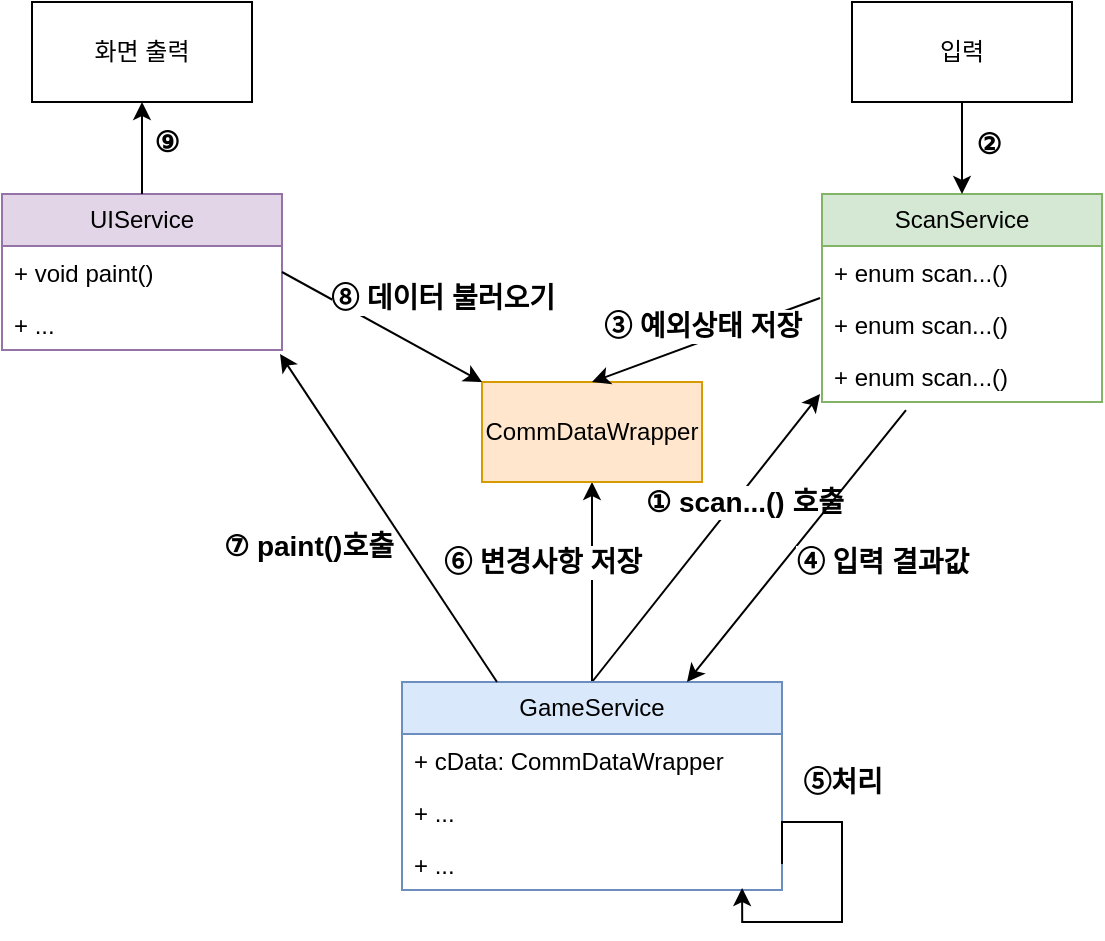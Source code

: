 <mxfile version="24.3.1" type="device">
  <diagram name="Page-1" id="tnvgZM0FmMJcun1g3rQK">
    <mxGraphModel dx="1434" dy="746" grid="1" gridSize="10" guides="1" tooltips="1" connect="1" arrows="1" fold="1" page="1" pageScale="1" pageWidth="850" pageHeight="1100" math="0" shadow="0">
      <root>
        <mxCell id="0" />
        <mxCell id="1" parent="0" />
        <mxCell id="3p-_I693n1i471xa-Qc9-12" value="" style="endArrow=classic;html=1;rounded=0;entryX=0.5;entryY=1;entryDx=0;entryDy=0;exitX=0.5;exitY=0;exitDx=0;exitDy=0;" parent="1" source="H4eRWL_duDmwru0D2X4C-7" target="H4eRWL_duDmwru0D2X4C-18" edge="1">
          <mxGeometry width="50" height="50" relative="1" as="geometry">
            <mxPoint x="415" y="620" as="sourcePoint" />
            <mxPoint x="495" y="620" as="targetPoint" />
          </mxGeometry>
        </mxCell>
        <mxCell id="3p-_I693n1i471xa-Qc9-13" value="⑥ 변경사항 저장" style="edgeLabel;html=1;align=center;verticalAlign=middle;resizable=0;points=[];fontSize=14;fontFamily=Helvetica;fontStyle=1" parent="3p-_I693n1i471xa-Qc9-12" vertex="1" connectable="0">
          <mxGeometry x="-0.071" y="1" relative="1" as="geometry">
            <mxPoint x="-24" y="-14" as="offset" />
          </mxGeometry>
        </mxCell>
        <mxCell id="3p-_I693n1i471xa-Qc9-18" value="" style="endArrow=classic;html=1;rounded=0;entryX=-0.007;entryY=0.846;entryDx=0;entryDy=0;exitX=0.5;exitY=0;exitDx=0;exitDy=0;entryPerimeter=0;" parent="1" source="H4eRWL_duDmwru0D2X4C-7" target="H4eRWL_duDmwru0D2X4C-14" edge="1">
          <mxGeometry width="50" height="50" relative="1" as="geometry">
            <mxPoint x="415" y="510" as="sourcePoint" />
            <mxPoint x="360" y="435" as="targetPoint" />
          </mxGeometry>
        </mxCell>
        <mxCell id="3p-_I693n1i471xa-Qc9-19" value="① scan...() 호출" style="edgeLabel;html=1;align=center;verticalAlign=middle;resizable=0;points=[];fontSize=14;fontFamily=Helvetica;fontStyle=1" parent="3p-_I693n1i471xa-Qc9-18" vertex="1" connectable="0">
          <mxGeometry x="-0.071" y="1" relative="1" as="geometry">
            <mxPoint x="23" y="-23" as="offset" />
          </mxGeometry>
        </mxCell>
        <mxCell id="H4eRWL_duDmwru0D2X4C-3" value="UIService" style="swimlane;fontStyle=0;childLayout=stackLayout;horizontal=1;startSize=26;fillColor=#e1d5e7;horizontalStack=0;resizeParent=1;resizeParentMax=0;resizeLast=0;collapsible=1;marginBottom=0;whiteSpace=wrap;html=1;strokeColor=#9673a6;" parent="1" vertex="1">
          <mxGeometry x="130" y="376" width="140" height="78" as="geometry" />
        </mxCell>
        <mxCell id="H4eRWL_duDmwru0D2X4C-4" value="+ void paint()" style="text;strokeColor=none;fillColor=none;align=left;verticalAlign=top;spacingLeft=4;spacingRight=4;overflow=hidden;rotatable=0;points=[[0,0.5],[1,0.5]];portConstraint=eastwest;whiteSpace=wrap;html=1;" parent="H4eRWL_duDmwru0D2X4C-3" vertex="1">
          <mxGeometry y="26" width="140" height="26" as="geometry" />
        </mxCell>
        <mxCell id="H4eRWL_duDmwru0D2X4C-6" value="+ ..." style="text;strokeColor=none;fillColor=none;align=left;verticalAlign=top;spacingLeft=4;spacingRight=4;overflow=hidden;rotatable=0;points=[[0,0.5],[1,0.5]];portConstraint=eastwest;whiteSpace=wrap;html=1;" parent="H4eRWL_duDmwru0D2X4C-3" vertex="1">
          <mxGeometry y="52" width="140" height="26" as="geometry" />
        </mxCell>
        <mxCell id="H4eRWL_duDmwru0D2X4C-7" value="GameService" style="swimlane;fontStyle=0;childLayout=stackLayout;horizontal=1;startSize=26;fillColor=#dae8fc;horizontalStack=0;resizeParent=1;resizeParentMax=0;resizeLast=0;collapsible=1;marginBottom=0;whiteSpace=wrap;html=1;strokeColor=#6c8ebf;" parent="1" vertex="1">
          <mxGeometry x="330" y="620" width="190" height="104" as="geometry" />
        </mxCell>
        <mxCell id="H4eRWL_duDmwru0D2X4C-8" value="+ cData: CommDataWrapper" style="text;strokeColor=none;fillColor=none;align=left;verticalAlign=top;spacingLeft=4;spacingRight=4;overflow=hidden;rotatable=0;points=[[0,0.5],[1,0.5]];portConstraint=eastwest;whiteSpace=wrap;html=1;" parent="H4eRWL_duDmwru0D2X4C-7" vertex="1">
          <mxGeometry y="26" width="190" height="26" as="geometry" />
        </mxCell>
        <mxCell id="H4eRWL_duDmwru0D2X4C-9" value="+ ..." style="text;strokeColor=none;fillColor=none;align=left;verticalAlign=top;spacingLeft=4;spacingRight=4;overflow=hidden;rotatable=0;points=[[0,0.5],[1,0.5]];portConstraint=eastwest;whiteSpace=wrap;html=1;" parent="H4eRWL_duDmwru0D2X4C-7" vertex="1">
          <mxGeometry y="52" width="190" height="26" as="geometry" />
        </mxCell>
        <mxCell id="H4eRWL_duDmwru0D2X4C-10" value="+ ..." style="text;strokeColor=none;fillColor=none;align=left;verticalAlign=top;spacingLeft=4;spacingRight=4;overflow=hidden;rotatable=0;points=[[0,0.5],[1,0.5]];portConstraint=eastwest;whiteSpace=wrap;html=1;" parent="H4eRWL_duDmwru0D2X4C-7" vertex="1">
          <mxGeometry y="78" width="190" height="26" as="geometry" />
        </mxCell>
        <mxCell id="H4eRWL_duDmwru0D2X4C-39" value="&lt;b style=&quot;font-size: 14px;&quot;&gt;⑤처리&lt;/b&gt;" style="edgeStyle=orthogonalEdgeStyle;rounded=0;orthogonalLoop=1;jettySize=auto;html=1;exitX=1;exitY=0.5;exitDx=0;exitDy=0;entryX=0.895;entryY=0.962;entryDx=0;entryDy=0;entryPerimeter=0;fontSize=14;" parent="H4eRWL_duDmwru0D2X4C-7" source="H4eRWL_duDmwru0D2X4C-10" target="H4eRWL_duDmwru0D2X4C-10" edge="1">
          <mxGeometry x="-0.393" y="-20" relative="1" as="geometry">
            <Array as="points">
              <mxPoint x="190" y="70" />
              <mxPoint x="220" y="70" />
              <mxPoint x="220" y="120" />
              <mxPoint x="170" y="120" />
            </Array>
            <mxPoint x="20" y="-20" as="offset" />
          </mxGeometry>
        </mxCell>
        <mxCell id="H4eRWL_duDmwru0D2X4C-11" value="ScanService" style="swimlane;fontStyle=0;childLayout=stackLayout;horizontal=1;startSize=26;fillColor=#d5e8d4;horizontalStack=0;resizeParent=1;resizeParentMax=0;resizeLast=0;collapsible=1;marginBottom=0;whiteSpace=wrap;html=1;strokeColor=#82b366;" parent="1" vertex="1">
          <mxGeometry x="540" y="376" width="140" height="104" as="geometry" />
        </mxCell>
        <mxCell id="H4eRWL_duDmwru0D2X4C-12" value="+ enum scan...()" style="text;strokeColor=none;fillColor=none;align=left;verticalAlign=top;spacingLeft=4;spacingRight=4;overflow=hidden;rotatable=0;points=[[0,0.5],[1,0.5]];portConstraint=eastwest;whiteSpace=wrap;html=1;" parent="H4eRWL_duDmwru0D2X4C-11" vertex="1">
          <mxGeometry y="26" width="140" height="26" as="geometry" />
        </mxCell>
        <mxCell id="H4eRWL_duDmwru0D2X4C-13" value="+ enum scan...()" style="text;strokeColor=none;fillColor=none;align=left;verticalAlign=top;spacingLeft=4;spacingRight=4;overflow=hidden;rotatable=0;points=[[0,0.5],[1,0.5]];portConstraint=eastwest;whiteSpace=wrap;html=1;" parent="H4eRWL_duDmwru0D2X4C-11" vertex="1">
          <mxGeometry y="52" width="140" height="26" as="geometry" />
        </mxCell>
        <mxCell id="H4eRWL_duDmwru0D2X4C-14" value="+ enum scan...()" style="text;strokeColor=none;fillColor=none;align=left;verticalAlign=top;spacingLeft=4;spacingRight=4;overflow=hidden;rotatable=0;points=[[0,0.5],[1,0.5]];portConstraint=eastwest;whiteSpace=wrap;html=1;" parent="H4eRWL_duDmwru0D2X4C-11" vertex="1">
          <mxGeometry y="78" width="140" height="26" as="geometry" />
        </mxCell>
        <mxCell id="H4eRWL_duDmwru0D2X4C-18" value="CommDataWrapper" style="html=1;whiteSpace=wrap;fillColor=#ffe6cc;strokeColor=#d79b00;" parent="1" vertex="1">
          <mxGeometry x="370" y="470" width="110" height="50" as="geometry" />
        </mxCell>
        <mxCell id="H4eRWL_duDmwru0D2X4C-23" value="" style="endArrow=classic;html=1;rounded=0;entryX=0;entryY=0;entryDx=0;entryDy=0;exitX=1;exitY=0.5;exitDx=0;exitDy=0;" parent="1" source="H4eRWL_duDmwru0D2X4C-4" target="H4eRWL_duDmwru0D2X4C-18" edge="1">
          <mxGeometry width="50" height="50" relative="1" as="geometry">
            <mxPoint x="435" y="630" as="sourcePoint" />
            <mxPoint x="282" y="462" as="targetPoint" />
          </mxGeometry>
        </mxCell>
        <mxCell id="H4eRWL_duDmwru0D2X4C-24" value="⑧ 데이터 불러오기" style="edgeLabel;html=1;align=center;verticalAlign=middle;resizable=0;points=[];fontSize=14;fontFamily=Helvetica;fontStyle=1" parent="H4eRWL_duDmwru0D2X4C-23" vertex="1" connectable="0">
          <mxGeometry x="-0.071" y="1" relative="1" as="geometry">
            <mxPoint x="33" y="-12" as="offset" />
          </mxGeometry>
        </mxCell>
        <mxCell id="H4eRWL_duDmwru0D2X4C-25" value="화면 출력" style="html=1;whiteSpace=wrap;" parent="1" vertex="1">
          <mxGeometry x="145" y="280" width="110" height="50" as="geometry" />
        </mxCell>
        <mxCell id="H4eRWL_duDmwru0D2X4C-26" value="" style="endArrow=classic;html=1;rounded=0;entryX=0.5;entryY=1;entryDx=0;entryDy=0;exitX=0.5;exitY=0;exitDx=0;exitDy=0;" parent="1" source="H4eRWL_duDmwru0D2X4C-3" target="H4eRWL_duDmwru0D2X4C-25" edge="1">
          <mxGeometry width="50" height="50" relative="1" as="geometry">
            <mxPoint x="280" y="425" as="sourcePoint" />
            <mxPoint x="380" y="480" as="targetPoint" />
          </mxGeometry>
        </mxCell>
        <mxCell id="H4eRWL_duDmwru0D2X4C-27" value="⑨" style="edgeLabel;html=1;align=center;verticalAlign=middle;resizable=0;points=[];fontSize=14;fontFamily=Helvetica;fontStyle=1" parent="H4eRWL_duDmwru0D2X4C-26" vertex="1" connectable="0">
          <mxGeometry x="-0.071" y="1" relative="1" as="geometry">
            <mxPoint x="13" y="-5" as="offset" />
          </mxGeometry>
        </mxCell>
        <mxCell id="H4eRWL_duDmwru0D2X4C-29" value="입력" style="html=1;whiteSpace=wrap;" parent="1" vertex="1">
          <mxGeometry x="555" y="280" width="110" height="50" as="geometry" />
        </mxCell>
        <mxCell id="H4eRWL_duDmwru0D2X4C-30" value="" style="endArrow=classic;html=1;rounded=0;entryX=0.75;entryY=0;entryDx=0;entryDy=0;exitX=0.3;exitY=1.154;exitDx=0;exitDy=0;exitPerimeter=0;" parent="1" source="H4eRWL_duDmwru0D2X4C-14" target="H4eRWL_duDmwru0D2X4C-7" edge="1">
          <mxGeometry width="50" height="50" relative="1" as="geometry">
            <mxPoint x="435" y="630" as="sourcePoint" />
            <mxPoint x="549" y="486" as="targetPoint" />
          </mxGeometry>
        </mxCell>
        <mxCell id="H4eRWL_duDmwru0D2X4C-31" value="④ 입력 결과값" style="edgeLabel;html=1;align=center;verticalAlign=middle;resizable=0;points=[];fontSize=14;fontFamily=Helvetica;fontStyle=1" parent="H4eRWL_duDmwru0D2X4C-30" vertex="1" connectable="0">
          <mxGeometry x="-0.071" y="1" relative="1" as="geometry">
            <mxPoint x="38" y="12" as="offset" />
          </mxGeometry>
        </mxCell>
        <mxCell id="H4eRWL_duDmwru0D2X4C-32" value="" style="endArrow=classic;html=1;rounded=0;entryX=0.5;entryY=0;entryDx=0;entryDy=0;exitX=-0.007;exitY=1;exitDx=0;exitDy=0;exitPerimeter=0;" parent="1" source="H4eRWL_duDmwru0D2X4C-12" target="H4eRWL_duDmwru0D2X4C-18" edge="1">
          <mxGeometry width="50" height="50" relative="1" as="geometry">
            <mxPoint x="482" y="220" as="sourcePoint" />
            <mxPoint x="425" y="435" as="targetPoint" />
          </mxGeometry>
        </mxCell>
        <mxCell id="H4eRWL_duDmwru0D2X4C-33" value="③ 예외상태 저장" style="edgeLabel;html=1;align=center;verticalAlign=middle;resizable=0;points=[];fontSize=14;fontFamily=Helvetica;fontStyle=1" parent="H4eRWL_duDmwru0D2X4C-32" vertex="1" connectable="0">
          <mxGeometry x="-0.071" y="1" relative="1" as="geometry">
            <mxPoint x="-7" y="-7" as="offset" />
          </mxGeometry>
        </mxCell>
        <mxCell id="H4eRWL_duDmwru0D2X4C-34" value="" style="endArrow=classic;html=1;rounded=0;entryX=0.5;entryY=0;entryDx=0;entryDy=0;exitX=0.5;exitY=1;exitDx=0;exitDy=0;" parent="1" source="H4eRWL_duDmwru0D2X4C-29" target="H4eRWL_duDmwru0D2X4C-11" edge="1">
          <mxGeometry width="50" height="50" relative="1" as="geometry">
            <mxPoint x="834" y="450" as="sourcePoint" />
            <mxPoint x="720" y="492" as="targetPoint" />
          </mxGeometry>
        </mxCell>
        <mxCell id="H4eRWL_duDmwru0D2X4C-35" value="②" style="edgeLabel;html=1;align=center;verticalAlign=middle;resizable=0;points=[];fontSize=14;fontFamily=Helvetica;fontStyle=1" parent="H4eRWL_duDmwru0D2X4C-34" vertex="1" connectable="0">
          <mxGeometry x="-0.071" y="1" relative="1" as="geometry">
            <mxPoint x="12" y="-1" as="offset" />
          </mxGeometry>
        </mxCell>
        <mxCell id="H4eRWL_duDmwru0D2X4C-36" value="" style="endArrow=classic;html=1;rounded=0;exitX=0.25;exitY=0;exitDx=0;exitDy=0;entryX=0.993;entryY=1.077;entryDx=0;entryDy=0;entryPerimeter=0;" parent="1" source="H4eRWL_duDmwru0D2X4C-7" target="H4eRWL_duDmwru0D2X4C-6" edge="1">
          <mxGeometry width="50" height="50" relative="1" as="geometry">
            <mxPoint x="425" y="620" as="sourcePoint" />
            <mxPoint x="290" y="460" as="targetPoint" />
          </mxGeometry>
        </mxCell>
        <mxCell id="H4eRWL_duDmwru0D2X4C-37" value="⑦ paint()호출" style="edgeLabel;html=1;align=center;verticalAlign=middle;resizable=0;points=[];fontSize=14;fontFamily=Helvetica;fontStyle=1" parent="H4eRWL_duDmwru0D2X4C-36" vertex="1" connectable="0">
          <mxGeometry x="-0.071" y="1" relative="1" as="geometry">
            <mxPoint x="-43" y="8" as="offset" />
          </mxGeometry>
        </mxCell>
      </root>
    </mxGraphModel>
  </diagram>
</mxfile>
